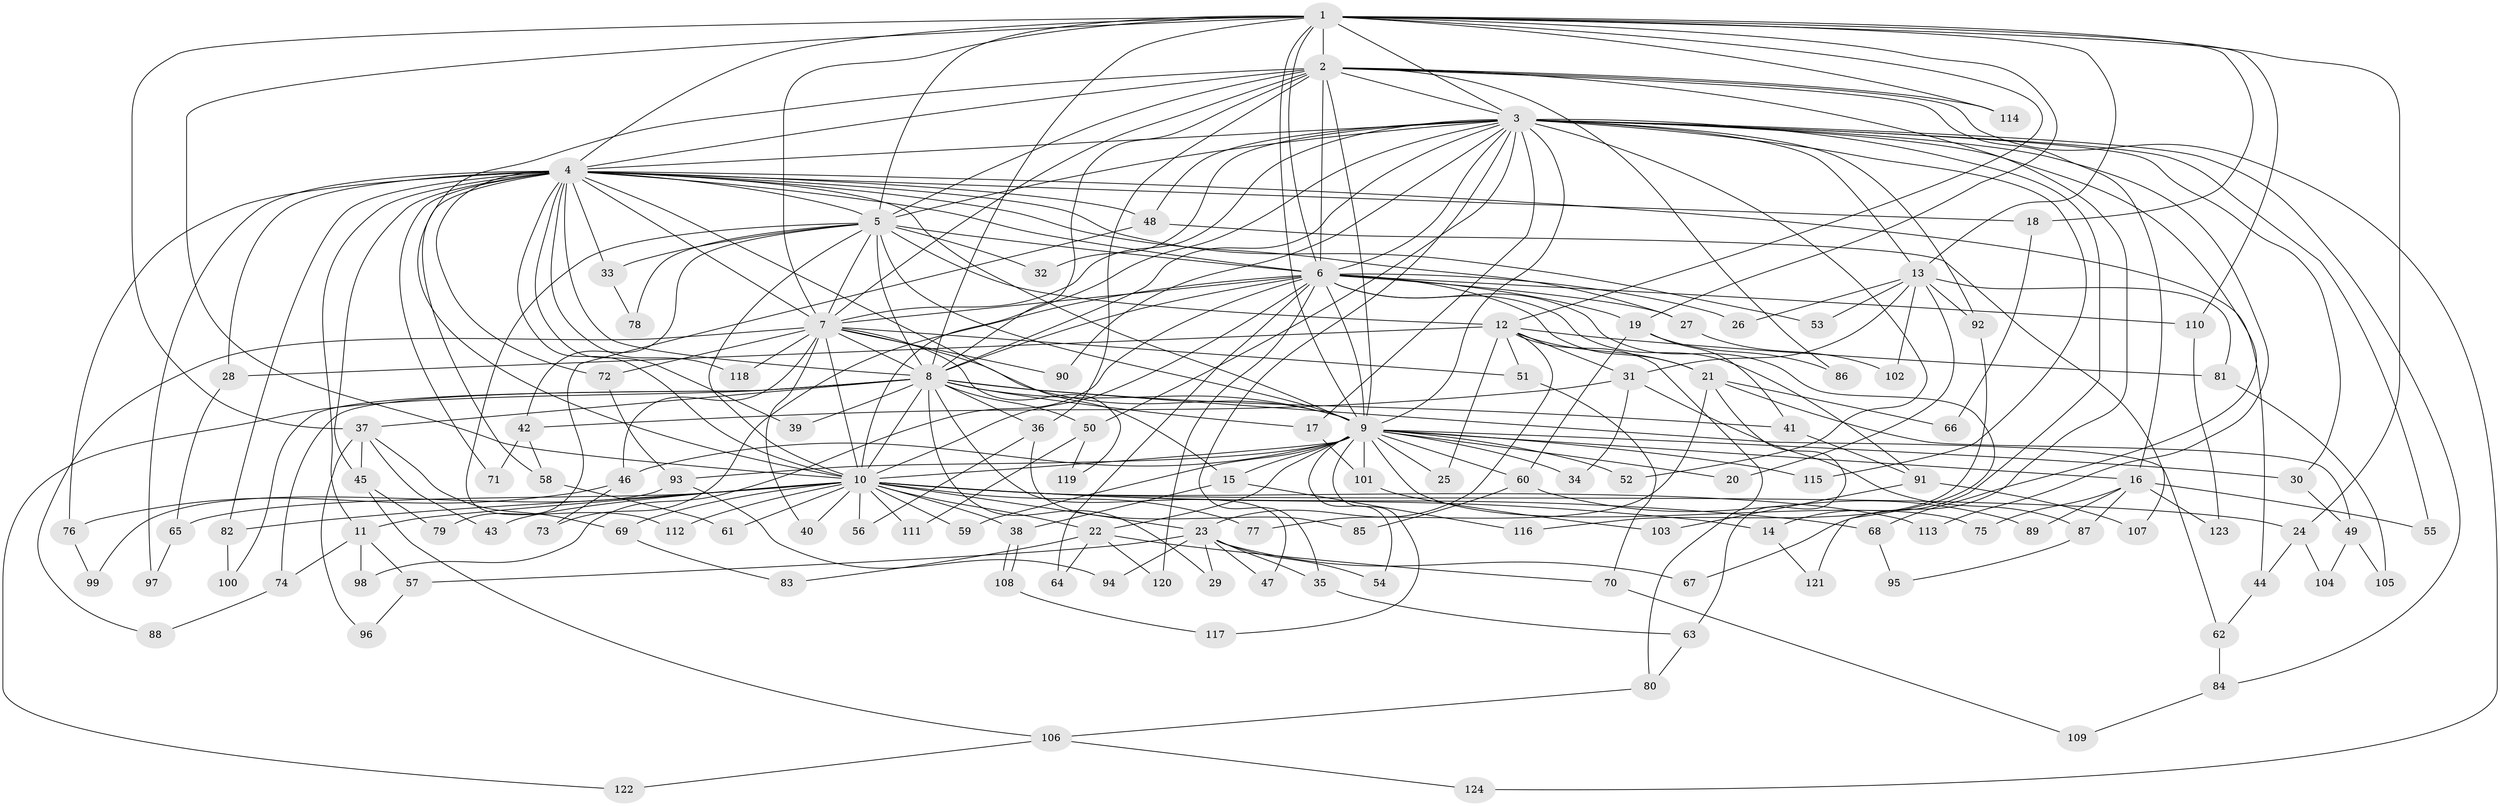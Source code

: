 // Generated by graph-tools (version 1.1) at 2025/11/02/27/25 16:11:06]
// undirected, 124 vertices, 273 edges
graph export_dot {
graph [start="1"]
  node [color=gray90,style=filled];
  1;
  2;
  3;
  4;
  5;
  6;
  7;
  8;
  9;
  10;
  11;
  12;
  13;
  14;
  15;
  16;
  17;
  18;
  19;
  20;
  21;
  22;
  23;
  24;
  25;
  26;
  27;
  28;
  29;
  30;
  31;
  32;
  33;
  34;
  35;
  36;
  37;
  38;
  39;
  40;
  41;
  42;
  43;
  44;
  45;
  46;
  47;
  48;
  49;
  50;
  51;
  52;
  53;
  54;
  55;
  56;
  57;
  58;
  59;
  60;
  61;
  62;
  63;
  64;
  65;
  66;
  67;
  68;
  69;
  70;
  71;
  72;
  73;
  74;
  75;
  76;
  77;
  78;
  79;
  80;
  81;
  82;
  83;
  84;
  85;
  86;
  87;
  88;
  89;
  90;
  91;
  92;
  93;
  94;
  95;
  96;
  97;
  98;
  99;
  100;
  101;
  102;
  103;
  104;
  105;
  106;
  107;
  108;
  109;
  110;
  111;
  112;
  113;
  114;
  115;
  116;
  117;
  118;
  119;
  120;
  121;
  122;
  123;
  124;
  1 -- 2;
  1 -- 3;
  1 -- 4;
  1 -- 5;
  1 -- 6;
  1 -- 7;
  1 -- 8;
  1 -- 9;
  1 -- 10;
  1 -- 12;
  1 -- 13;
  1 -- 18;
  1 -- 19;
  1 -- 24;
  1 -- 37;
  1 -- 110;
  1 -- 114;
  2 -- 3;
  2 -- 4;
  2 -- 5;
  2 -- 6;
  2 -- 7;
  2 -- 8;
  2 -- 9;
  2 -- 10;
  2 -- 16;
  2 -- 36;
  2 -- 67;
  2 -- 86;
  2 -- 114;
  2 -- 124;
  3 -- 4;
  3 -- 5;
  3 -- 6;
  3 -- 7;
  3 -- 8;
  3 -- 9;
  3 -- 10;
  3 -- 13;
  3 -- 14;
  3 -- 17;
  3 -- 30;
  3 -- 32;
  3 -- 35;
  3 -- 48;
  3 -- 50;
  3 -- 52;
  3 -- 55;
  3 -- 68;
  3 -- 84;
  3 -- 90;
  3 -- 92;
  3 -- 113;
  3 -- 115;
  4 -- 5;
  4 -- 6;
  4 -- 7;
  4 -- 8;
  4 -- 9;
  4 -- 10;
  4 -- 11;
  4 -- 15;
  4 -- 18;
  4 -- 27;
  4 -- 28;
  4 -- 33;
  4 -- 39;
  4 -- 44;
  4 -- 45;
  4 -- 48;
  4 -- 53;
  4 -- 58;
  4 -- 71;
  4 -- 72;
  4 -- 76;
  4 -- 82;
  4 -- 97;
  4 -- 118;
  5 -- 6;
  5 -- 7;
  5 -- 8;
  5 -- 9;
  5 -- 10;
  5 -- 12;
  5 -- 32;
  5 -- 33;
  5 -- 42;
  5 -- 78;
  5 -- 112;
  6 -- 7;
  6 -- 8;
  6 -- 9;
  6 -- 10;
  6 -- 19;
  6 -- 21;
  6 -- 26;
  6 -- 27;
  6 -- 64;
  6 -- 73;
  6 -- 91;
  6 -- 98;
  6 -- 110;
  6 -- 120;
  6 -- 121;
  7 -- 8;
  7 -- 9;
  7 -- 10;
  7 -- 40;
  7 -- 46;
  7 -- 51;
  7 -- 72;
  7 -- 88;
  7 -- 90;
  7 -- 118;
  7 -- 119;
  8 -- 9;
  8 -- 10;
  8 -- 17;
  8 -- 29;
  8 -- 36;
  8 -- 37;
  8 -- 39;
  8 -- 41;
  8 -- 47;
  8 -- 50;
  8 -- 62;
  8 -- 74;
  8 -- 100;
  8 -- 122;
  9 -- 10;
  9 -- 15;
  9 -- 16;
  9 -- 20;
  9 -- 22;
  9 -- 25;
  9 -- 30;
  9 -- 34;
  9 -- 46;
  9 -- 52;
  9 -- 54;
  9 -- 59;
  9 -- 60;
  9 -- 75;
  9 -- 93;
  9 -- 101;
  9 -- 115;
  9 -- 117;
  10 -- 11;
  10 -- 14;
  10 -- 22;
  10 -- 23;
  10 -- 24;
  10 -- 38;
  10 -- 40;
  10 -- 43;
  10 -- 56;
  10 -- 59;
  10 -- 61;
  10 -- 65;
  10 -- 68;
  10 -- 69;
  10 -- 77;
  10 -- 82;
  10 -- 111;
  10 -- 112;
  10 -- 113;
  11 -- 57;
  11 -- 74;
  11 -- 98;
  12 -- 21;
  12 -- 23;
  12 -- 25;
  12 -- 28;
  12 -- 31;
  12 -- 51;
  12 -- 80;
  12 -- 81;
  13 -- 20;
  13 -- 26;
  13 -- 31;
  13 -- 53;
  13 -- 81;
  13 -- 92;
  13 -- 102;
  14 -- 121;
  15 -- 38;
  15 -- 116;
  16 -- 55;
  16 -- 75;
  16 -- 87;
  16 -- 89;
  16 -- 123;
  17 -- 101;
  18 -- 66;
  19 -- 41;
  19 -- 60;
  19 -- 86;
  21 -- 49;
  21 -- 63;
  21 -- 66;
  21 -- 77;
  22 -- 64;
  22 -- 70;
  22 -- 83;
  22 -- 120;
  23 -- 29;
  23 -- 35;
  23 -- 47;
  23 -- 54;
  23 -- 57;
  23 -- 67;
  23 -- 94;
  24 -- 44;
  24 -- 104;
  27 -- 102;
  28 -- 65;
  30 -- 49;
  31 -- 34;
  31 -- 42;
  31 -- 87;
  33 -- 78;
  35 -- 63;
  36 -- 56;
  36 -- 85;
  37 -- 43;
  37 -- 45;
  37 -- 69;
  37 -- 96;
  38 -- 108;
  38 -- 108;
  41 -- 91;
  42 -- 58;
  42 -- 71;
  44 -- 62;
  45 -- 79;
  45 -- 106;
  46 -- 73;
  46 -- 76;
  48 -- 79;
  48 -- 107;
  49 -- 104;
  49 -- 105;
  50 -- 111;
  50 -- 119;
  51 -- 70;
  57 -- 96;
  58 -- 61;
  60 -- 85;
  60 -- 89;
  62 -- 84;
  63 -- 80;
  65 -- 97;
  68 -- 95;
  69 -- 83;
  70 -- 109;
  72 -- 93;
  74 -- 88;
  76 -- 99;
  80 -- 106;
  81 -- 105;
  82 -- 100;
  84 -- 109;
  87 -- 95;
  91 -- 103;
  91 -- 107;
  92 -- 116;
  93 -- 94;
  93 -- 99;
  101 -- 103;
  106 -- 122;
  106 -- 124;
  108 -- 117;
  110 -- 123;
}
